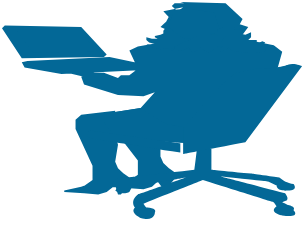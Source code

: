 <mxfile version="16.5.3" type="github">
  <diagram id="tKR9JdSKPvEkZK_Wvz4E" name="Page-1">
    <mxGraphModel dx="1022" dy="529" grid="1" gridSize="10" guides="1" tooltips="1" connect="1" arrows="1" fold="1" page="1" pageScale="1" pageWidth="827" pageHeight="1169" math="0" shadow="0">
      <root>
        <mxCell id="0" />
        <mxCell id="1" parent="0" />
        <mxCell id="rok-xmegfn7VIWlT4QaW-5" value="" style="shape=mxgraph.cisco.people.sitting_woman;html=1;pointerEvents=1;dashed=0;fillColor=#036897;strokeColor=#ffffff;strokeWidth=2;verticalLabelPosition=bottom;verticalAlign=top;align=center;outlineConnect=0;" parent="1" vertex="1">
          <mxGeometry x="140" y="160" width="150" height="110" as="geometry" />
        </mxCell>
      </root>
    </mxGraphModel>
  </diagram>
</mxfile>
